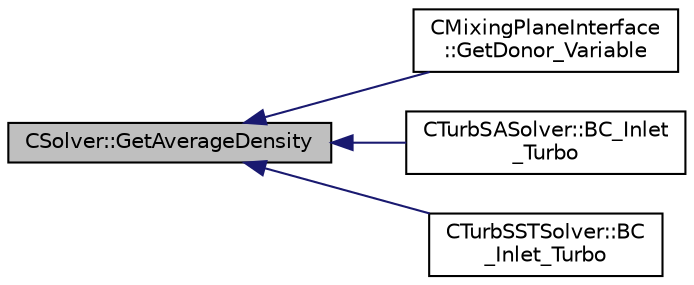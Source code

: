 digraph "CSolver::GetAverageDensity"
{
  edge [fontname="Helvetica",fontsize="10",labelfontname="Helvetica",labelfontsize="10"];
  node [fontname="Helvetica",fontsize="10",shape=record];
  rankdir="LR";
  Node1252 [label="CSolver::GetAverageDensity",height=0.2,width=0.4,color="black", fillcolor="grey75", style="filled", fontcolor="black"];
  Node1252 -> Node1253 [dir="back",color="midnightblue",fontsize="10",style="solid",fontname="Helvetica"];
  Node1253 [label="CMixingPlaneInterface\l::GetDonor_Variable",height=0.2,width=0.4,color="black", fillcolor="white", style="filled",URL="$class_c_mixing_plane_interface.html#a47c80593df6c75c4c0bc92cfc7ba2f83",tooltip="Retrieve the variable that will be sent from donor mesh to target mesh. "];
  Node1252 -> Node1254 [dir="back",color="midnightblue",fontsize="10",style="solid",fontname="Helvetica"];
  Node1254 [label="CTurbSASolver::BC_Inlet\l_Turbo",height=0.2,width=0.4,color="black", fillcolor="white", style="filled",URL="$class_c_turb_s_a_solver.html#a2e05ecc017b2b3716bfc6728e4a734e8",tooltip="Impose the inlet boundary condition. "];
  Node1252 -> Node1255 [dir="back",color="midnightblue",fontsize="10",style="solid",fontname="Helvetica"];
  Node1255 [label="CTurbSSTSolver::BC\l_Inlet_Turbo",height=0.2,width=0.4,color="black", fillcolor="white", style="filled",URL="$class_c_turb_s_s_t_solver.html#a8957c42841a00d3880fb5886e2f4de3c",tooltip="Impose the inlet boundary condition. "];
}
